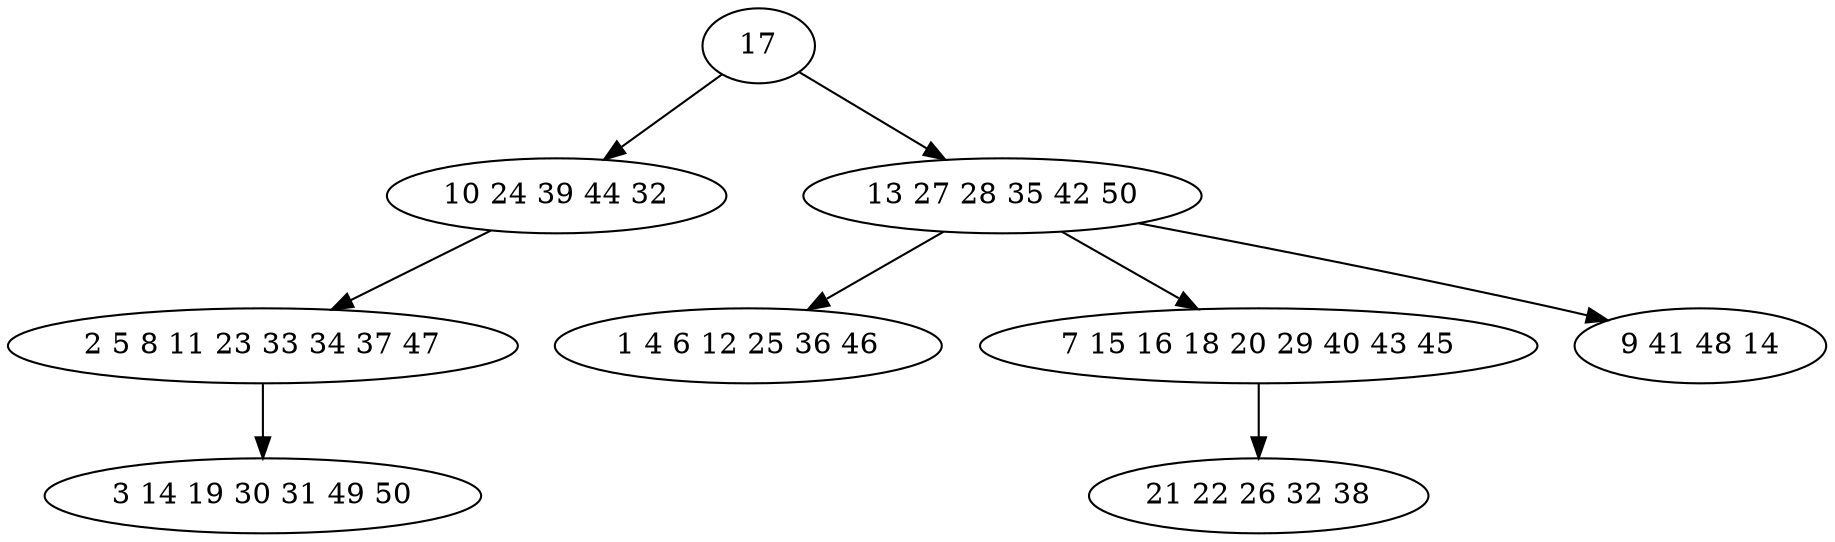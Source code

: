 digraph true_tree {
	"0" -> "1"
	"1" -> "2"
	"0" -> "3"
	"2" -> "4"
	"3" -> "5"
	"3" -> "6"
	"3" -> "7"
	"6" -> "8"
	"0" [label="17"];
	"1" [label="10 24 39 44 32"];
	"2" [label="2 5 8 11 23 33 34 37 47"];
	"3" [label="13 27 28 35 42 50"];
	"4" [label="3 14 19 30 31 49 50"];
	"5" [label="1 4 6 12 25 36 46"];
	"6" [label="7 15 16 18 20 29 40 43 45"];
	"7" [label="9 41 48 14"];
	"8" [label="21 22 26 32 38"];
}
